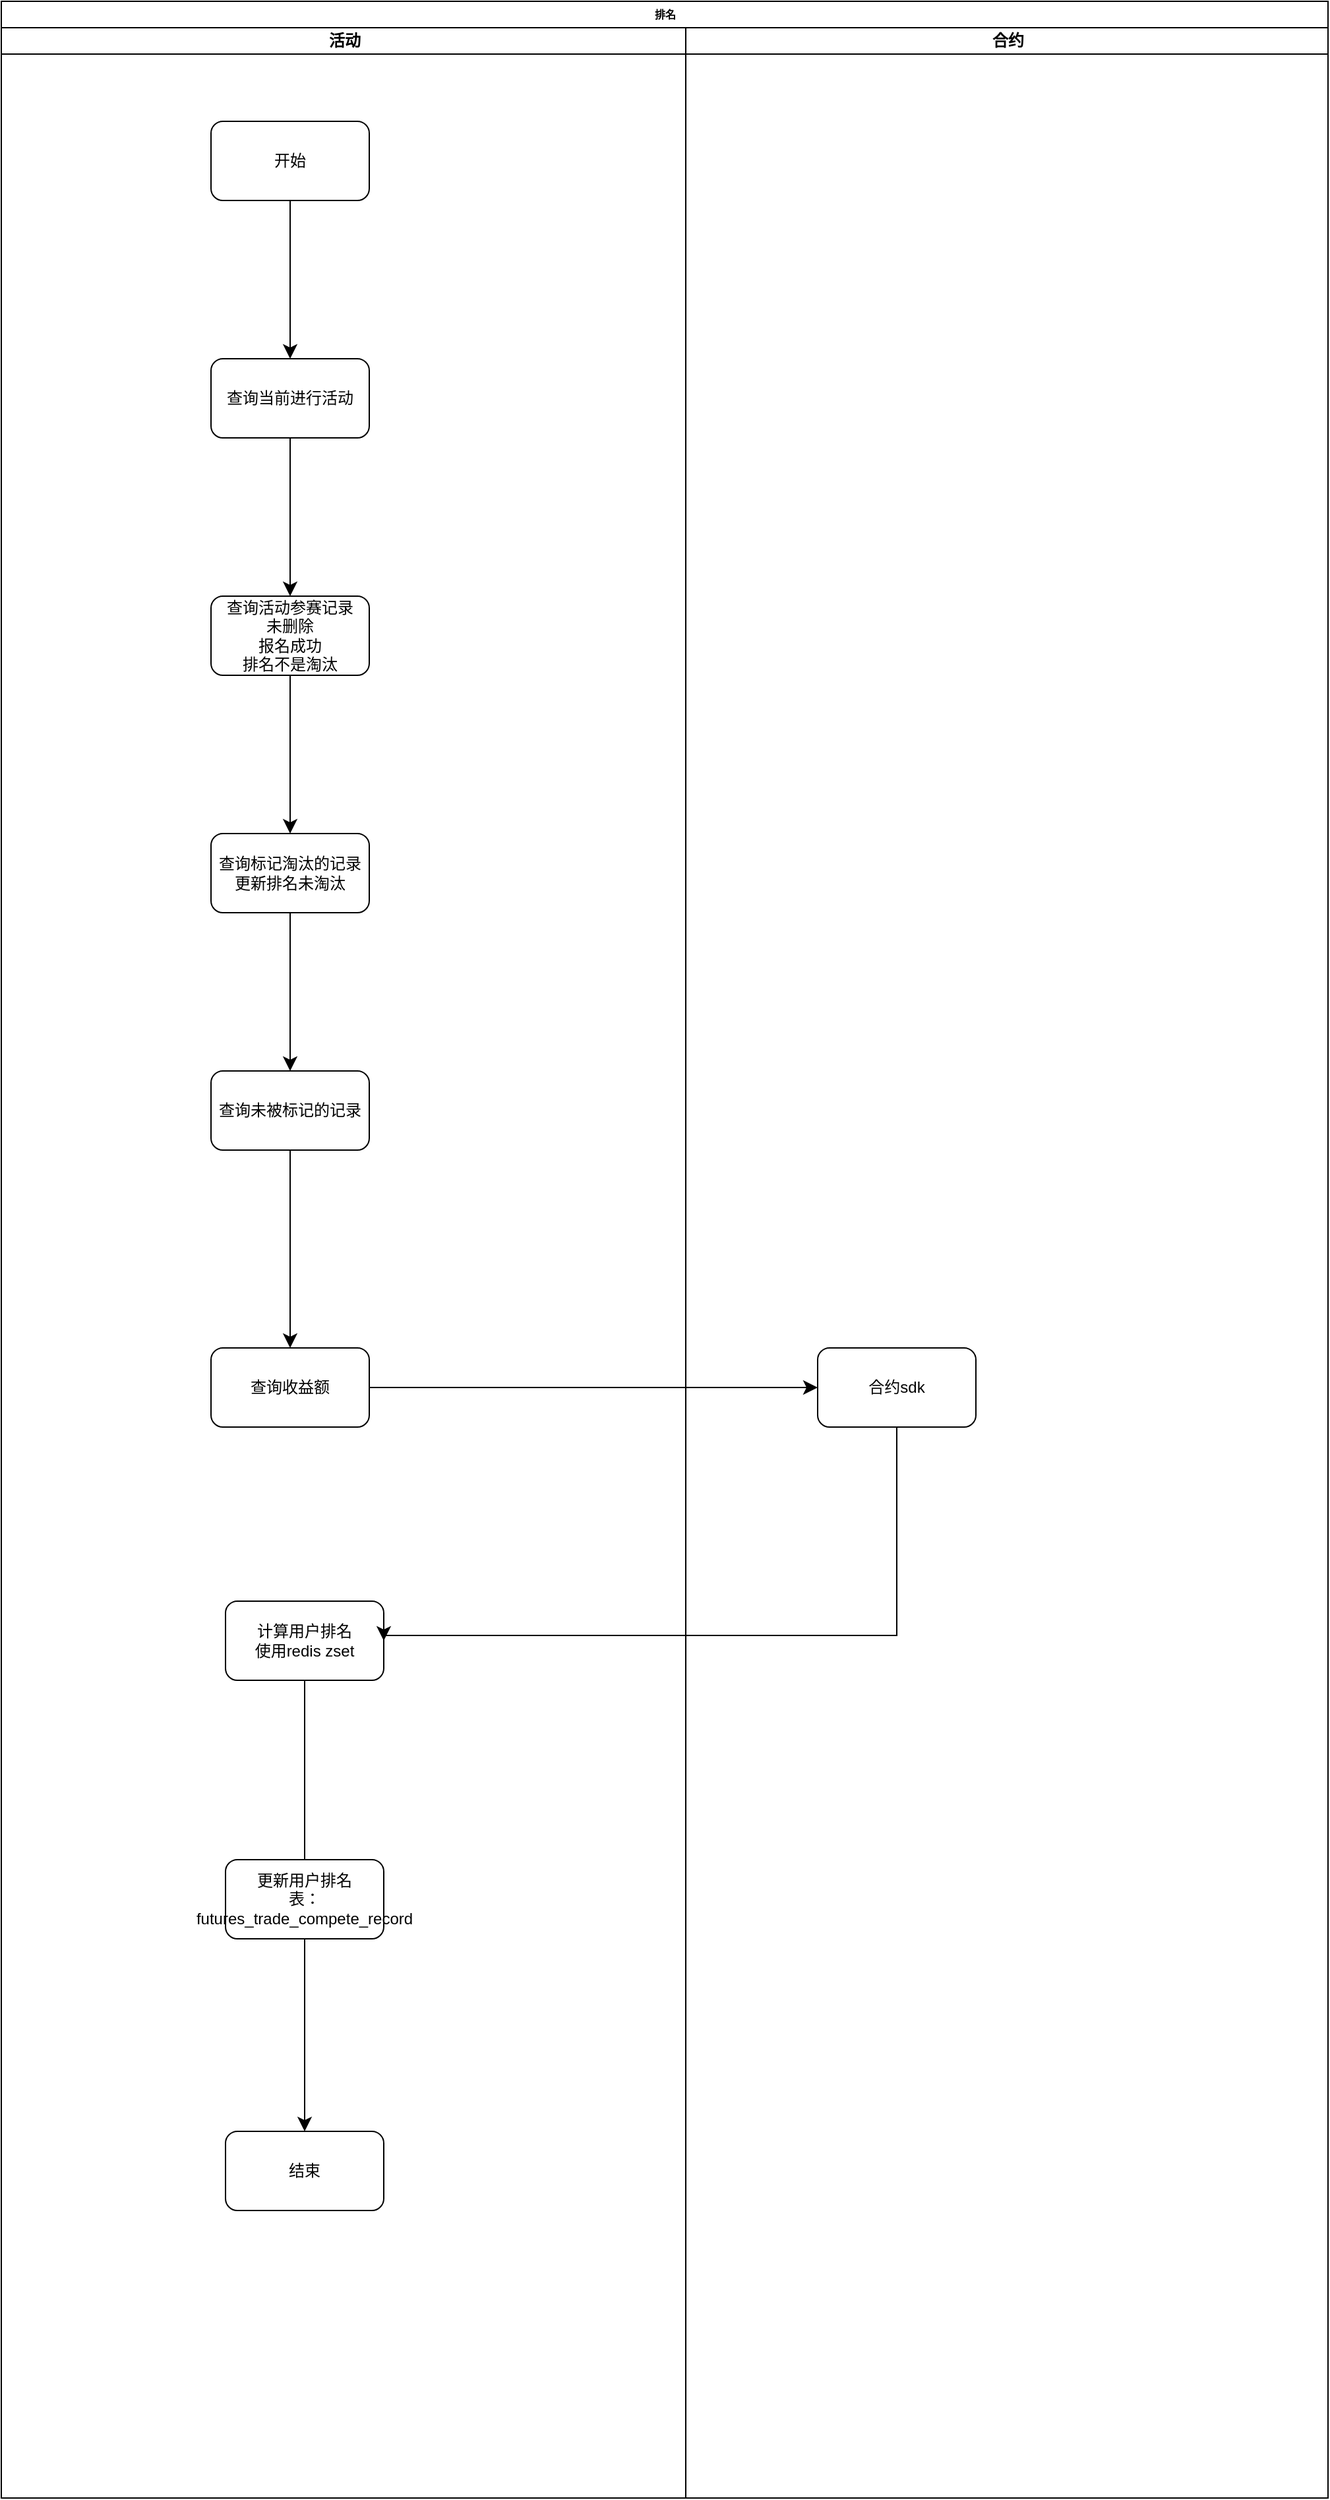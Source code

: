 <mxfile version="24.2.3" type="github">
  <diagram name="Page-1" id="74e2e168-ea6b-b213-b513-2b3c1d86103e">
    <mxGraphModel dx="954" dy="1589" grid="0" gridSize="10" guides="1" tooltips="1" connect="1" arrows="1" fold="1" page="1" pageScale="1" pageWidth="1100" pageHeight="850" background="none" math="0" shadow="0">
      <root>
        <mxCell id="0" />
        <mxCell id="1" parent="0" />
        <mxCell id="77e6c97f196da883-1" value="排名" style="swimlane;html=1;childLayout=stackLayout;startSize=20;rounded=0;shadow=0;labelBackgroundColor=none;strokeWidth=1;fontFamily=Verdana;fontSize=8;align=center;" parent="1" vertex="1">
          <mxGeometry x="73" y="-86" width="1006" height="1893" as="geometry" />
        </mxCell>
        <mxCell id="77e6c97f196da883-2" value="活动" style="swimlane;html=1;startSize=20;" parent="77e6c97f196da883-1" vertex="1">
          <mxGeometry y="20" width="519" height="1873" as="geometry" />
        </mxCell>
        <mxCell id="7HxZAh4jDL76YrdutOJW-3" value="" style="edgeStyle=none;curved=1;rounded=0;orthogonalLoop=1;jettySize=auto;html=1;fontSize=12;startSize=8;endSize=8;" edge="1" parent="77e6c97f196da883-2" source="7HxZAh4jDL76YrdutOJW-1" target="7HxZAh4jDL76YrdutOJW-2">
          <mxGeometry relative="1" as="geometry" />
        </mxCell>
        <mxCell id="7HxZAh4jDL76YrdutOJW-1" value="开始" style="rounded=1;whiteSpace=wrap;html=1;" vertex="1" parent="77e6c97f196da883-2">
          <mxGeometry x="159" y="71" width="120" height="60" as="geometry" />
        </mxCell>
        <mxCell id="7HxZAh4jDL76YrdutOJW-5" value="" style="edgeStyle=none;curved=1;rounded=0;orthogonalLoop=1;jettySize=auto;html=1;fontSize=12;startSize=8;endSize=8;" edge="1" parent="77e6c97f196da883-2" source="7HxZAh4jDL76YrdutOJW-2" target="7HxZAh4jDL76YrdutOJW-4">
          <mxGeometry relative="1" as="geometry" />
        </mxCell>
        <mxCell id="7HxZAh4jDL76YrdutOJW-2" value="查询当前进行活动" style="whiteSpace=wrap;html=1;rounded=1;" vertex="1" parent="77e6c97f196da883-2">
          <mxGeometry x="159" y="251" width="120" height="60" as="geometry" />
        </mxCell>
        <mxCell id="7HxZAh4jDL76YrdutOJW-21" value="" style="edgeStyle=none;curved=1;rounded=0;orthogonalLoop=1;jettySize=auto;html=1;fontSize=12;startSize=8;endSize=8;" edge="1" parent="77e6c97f196da883-2" source="7HxZAh4jDL76YrdutOJW-4" target="7HxZAh4jDL76YrdutOJW-20">
          <mxGeometry relative="1" as="geometry" />
        </mxCell>
        <mxCell id="7HxZAh4jDL76YrdutOJW-4" value="查询活动参赛记录&lt;div&gt;未删除&lt;/div&gt;&lt;div&gt;报名成功&lt;/div&gt;&lt;div&gt;排名不是淘汰&lt;/div&gt;" style="whiteSpace=wrap;html=1;rounded=1;" vertex="1" parent="77e6c97f196da883-2">
          <mxGeometry x="159" y="431" width="120" height="60" as="geometry" />
        </mxCell>
        <mxCell id="7HxZAh4jDL76YrdutOJW-6" value="查询收益额" style="whiteSpace=wrap;html=1;rounded=1;" vertex="1" parent="77e6c97f196da883-2">
          <mxGeometry x="159" y="1001" width="120" height="60" as="geometry" />
        </mxCell>
        <mxCell id="7HxZAh4jDL76YrdutOJW-14" value="" style="edgeStyle=none;curved=1;rounded=0;orthogonalLoop=1;jettySize=auto;html=1;fontSize=12;startSize=8;endSize=8;" edge="1" parent="77e6c97f196da883-2" source="7HxZAh4jDL76YrdutOJW-10">
          <mxGeometry relative="1" as="geometry">
            <mxPoint x="230" y="1404" as="targetPoint" />
          </mxGeometry>
        </mxCell>
        <mxCell id="7HxZAh4jDL76YrdutOJW-10" value="计算用户排名&lt;div&gt;使用redis zset&lt;/div&gt;" style="whiteSpace=wrap;html=1;rounded=1;" vertex="1" parent="77e6c97f196da883-2">
          <mxGeometry x="170" y="1193" width="120" height="60" as="geometry" />
        </mxCell>
        <mxCell id="7HxZAh4jDL76YrdutOJW-19" value="" style="edgeStyle=none;curved=1;rounded=0;orthogonalLoop=1;jettySize=auto;html=1;fontSize=12;startSize=8;endSize=8;" edge="1" parent="77e6c97f196da883-2" source="7HxZAh4jDL76YrdutOJW-16" target="7HxZAh4jDL76YrdutOJW-18">
          <mxGeometry relative="1" as="geometry" />
        </mxCell>
        <mxCell id="7HxZAh4jDL76YrdutOJW-16" value="更新用户排名&lt;div&gt;表：futures_trade_compete_record&lt;/div&gt;" style="whiteSpace=wrap;html=1;rounded=1;" vertex="1" parent="77e6c97f196da883-2">
          <mxGeometry x="170" y="1389" width="120" height="60" as="geometry" />
        </mxCell>
        <mxCell id="7HxZAh4jDL76YrdutOJW-18" value="结束" style="whiteSpace=wrap;html=1;rounded=1;" vertex="1" parent="77e6c97f196da883-2">
          <mxGeometry x="170" y="1595" width="120" height="60" as="geometry" />
        </mxCell>
        <mxCell id="7HxZAh4jDL76YrdutOJW-24" value="" style="edgeStyle=none;curved=1;rounded=0;orthogonalLoop=1;jettySize=auto;html=1;fontSize=12;startSize=8;endSize=8;" edge="1" parent="77e6c97f196da883-2" source="7HxZAh4jDL76YrdutOJW-20" target="7HxZAh4jDL76YrdutOJW-23">
          <mxGeometry relative="1" as="geometry" />
        </mxCell>
        <mxCell id="7HxZAh4jDL76YrdutOJW-20" value="查询标记淘汰的记录&lt;div&gt;更新排名未淘汰&lt;/div&gt;" style="whiteSpace=wrap;html=1;rounded=1;" vertex="1" parent="77e6c97f196da883-2">
          <mxGeometry x="159" y="611" width="120" height="60" as="geometry" />
        </mxCell>
        <mxCell id="7HxZAh4jDL76YrdutOJW-27" style="edgeStyle=none;curved=1;rounded=0;orthogonalLoop=1;jettySize=auto;html=1;fontSize=12;startSize=8;endSize=8;" edge="1" parent="77e6c97f196da883-2" source="7HxZAh4jDL76YrdutOJW-23" target="7HxZAh4jDL76YrdutOJW-6">
          <mxGeometry relative="1" as="geometry" />
        </mxCell>
        <mxCell id="7HxZAh4jDL76YrdutOJW-23" value="查询未被标记的记录" style="whiteSpace=wrap;html=1;rounded=1;" vertex="1" parent="77e6c97f196da883-2">
          <mxGeometry x="159" y="791" width="120" height="60" as="geometry" />
        </mxCell>
        <mxCell id="77e6c97f196da883-3" value="合约" style="swimlane;html=1;startSize=20;" parent="77e6c97f196da883-1" vertex="1">
          <mxGeometry x="519" y="20" width="487" height="1873" as="geometry" />
        </mxCell>
        <mxCell id="7HxZAh4jDL76YrdutOJW-8" value="合约sdk" style="whiteSpace=wrap;html=1;rounded=1;" vertex="1" parent="77e6c97f196da883-3">
          <mxGeometry x="100" y="1001" width="120" height="60" as="geometry" />
        </mxCell>
        <mxCell id="7HxZAh4jDL76YrdutOJW-9" value="" style="edgeStyle=none;curved=1;rounded=0;orthogonalLoop=1;jettySize=auto;html=1;fontSize=12;startSize=8;endSize=8;" edge="1" parent="77e6c97f196da883-1" source="7HxZAh4jDL76YrdutOJW-6" target="7HxZAh4jDL76YrdutOJW-8">
          <mxGeometry relative="1" as="geometry" />
        </mxCell>
        <mxCell id="7HxZAh4jDL76YrdutOJW-12" value="" style="edgeStyle=segmentEdgeStyle;endArrow=classic;html=1;curved=0;rounded=0;endSize=8;startSize=8;sourcePerimeterSpacing=0;targetPerimeterSpacing=0;fontSize=12;exitX=0.5;exitY=1;exitDx=0;exitDy=0;entryX=1;entryY=0.5;entryDx=0;entryDy=0;" edge="1" parent="77e6c97f196da883-1" source="7HxZAh4jDL76YrdutOJW-8" target="7HxZAh4jDL76YrdutOJW-10">
          <mxGeometry width="140" relative="1" as="geometry">
            <mxPoint x="265" y="1128" as="sourcePoint" />
            <mxPoint x="405" y="1188" as="targetPoint" />
            <Array as="points">
              <mxPoint x="679" y="1239" />
              <mxPoint x="290" y="1239" />
            </Array>
          </mxGeometry>
        </mxCell>
      </root>
    </mxGraphModel>
  </diagram>
</mxfile>
